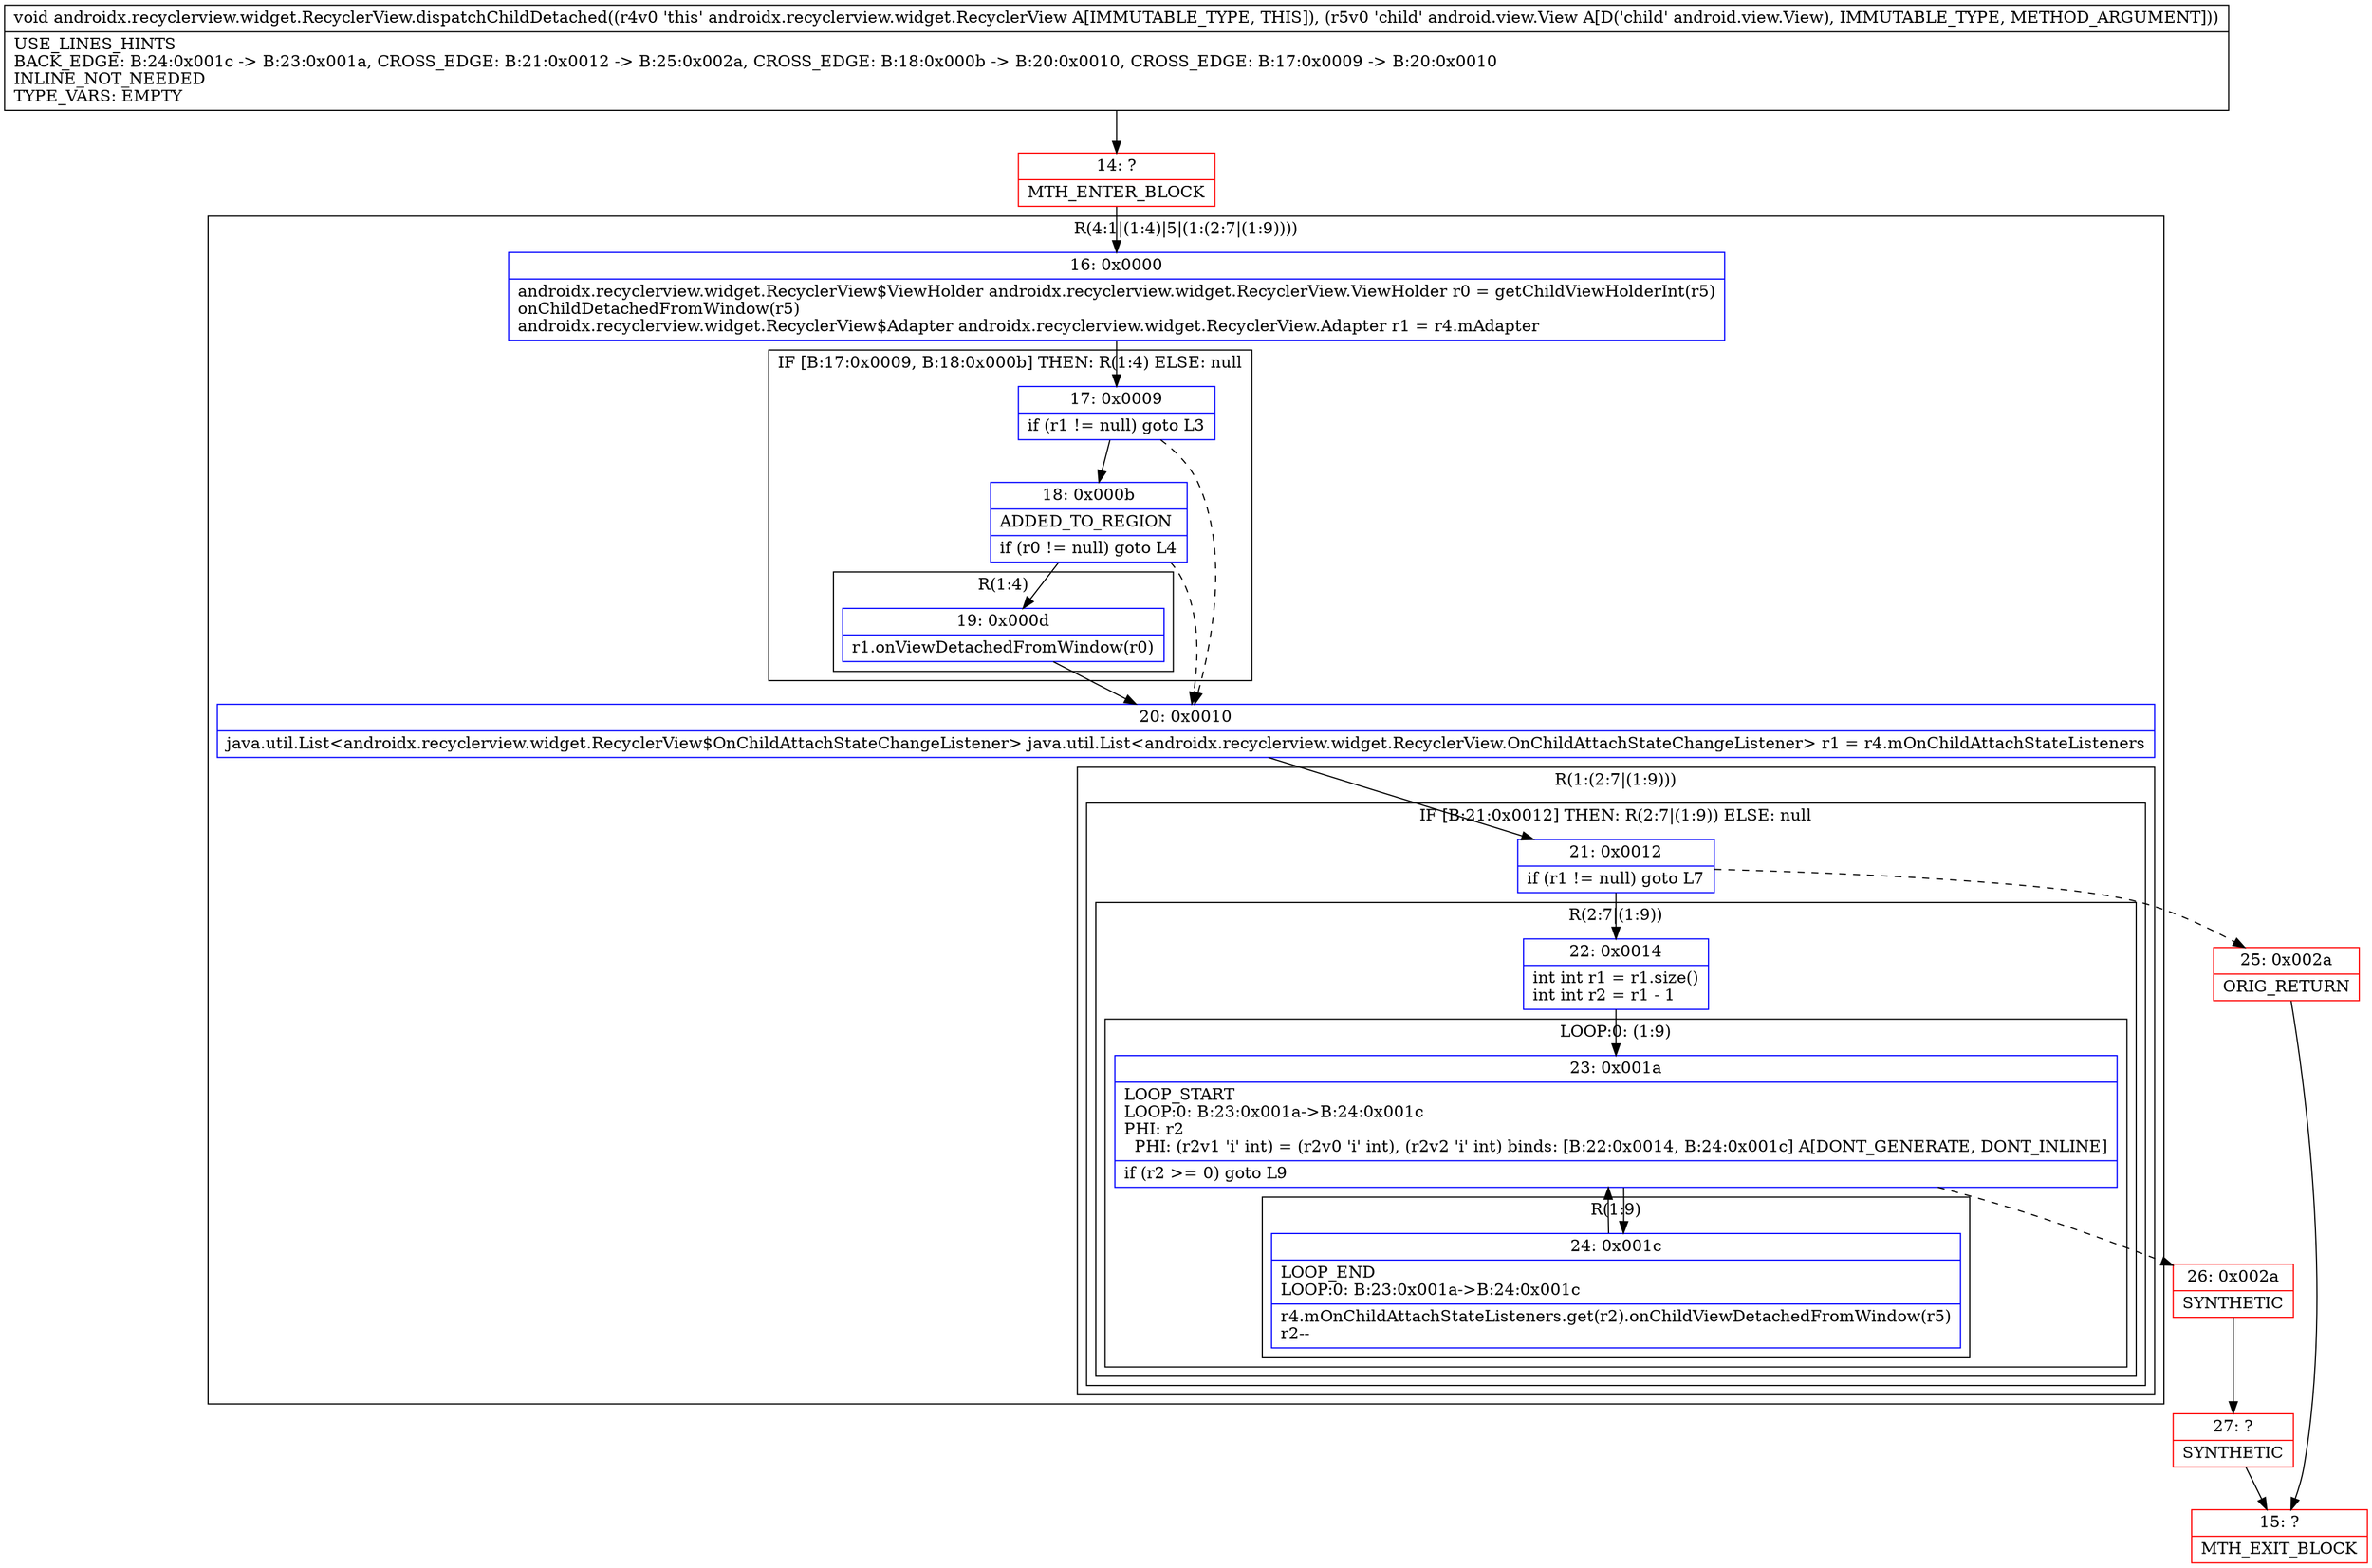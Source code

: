 digraph "CFG forandroidx.recyclerview.widget.RecyclerView.dispatchChildDetached(Landroid\/view\/View;)V" {
subgraph cluster_Region_1510351752 {
label = "R(4:1|(1:4)|5|(1:(2:7|(1:9))))";
node [shape=record,color=blue];
Node_16 [shape=record,label="{16\:\ 0x0000|androidx.recyclerview.widget.RecyclerView$ViewHolder androidx.recyclerview.widget.RecyclerView.ViewHolder r0 = getChildViewHolderInt(r5)\lonChildDetachedFromWindow(r5)\landroidx.recyclerview.widget.RecyclerView$Adapter androidx.recyclerview.widget.RecyclerView.Adapter r1 = r4.mAdapter\l}"];
subgraph cluster_IfRegion_1597666397 {
label = "IF [B:17:0x0009, B:18:0x000b] THEN: R(1:4) ELSE: null";
node [shape=record,color=blue];
Node_17 [shape=record,label="{17\:\ 0x0009|if (r1 != null) goto L3\l}"];
Node_18 [shape=record,label="{18\:\ 0x000b|ADDED_TO_REGION\l|if (r0 != null) goto L4\l}"];
subgraph cluster_Region_1208663582 {
label = "R(1:4)";
node [shape=record,color=blue];
Node_19 [shape=record,label="{19\:\ 0x000d|r1.onViewDetachedFromWindow(r0)\l}"];
}
}
Node_20 [shape=record,label="{20\:\ 0x0010|java.util.List\<androidx.recyclerview.widget.RecyclerView$OnChildAttachStateChangeListener\> java.util.List\<androidx.recyclerview.widget.RecyclerView.OnChildAttachStateChangeListener\> r1 = r4.mOnChildAttachStateListeners\l}"];
subgraph cluster_Region_1293662836 {
label = "R(1:(2:7|(1:9)))";
node [shape=record,color=blue];
subgraph cluster_IfRegion_1518380270 {
label = "IF [B:21:0x0012] THEN: R(2:7|(1:9)) ELSE: null";
node [shape=record,color=blue];
Node_21 [shape=record,label="{21\:\ 0x0012|if (r1 != null) goto L7\l}"];
subgraph cluster_Region_829539925 {
label = "R(2:7|(1:9))";
node [shape=record,color=blue];
Node_22 [shape=record,label="{22\:\ 0x0014|int int r1 = r1.size()\lint int r2 = r1 \- 1\l}"];
subgraph cluster_LoopRegion_1038468282 {
label = "LOOP:0: (1:9)";
node [shape=record,color=blue];
Node_23 [shape=record,label="{23\:\ 0x001a|LOOP_START\lLOOP:0: B:23:0x001a\-\>B:24:0x001c\lPHI: r2 \l  PHI: (r2v1 'i' int) = (r2v0 'i' int), (r2v2 'i' int) binds: [B:22:0x0014, B:24:0x001c] A[DONT_GENERATE, DONT_INLINE]\l|if (r2 \>= 0) goto L9\l}"];
subgraph cluster_Region_537032534 {
label = "R(1:9)";
node [shape=record,color=blue];
Node_24 [shape=record,label="{24\:\ 0x001c|LOOP_END\lLOOP:0: B:23:0x001a\-\>B:24:0x001c\l|r4.mOnChildAttachStateListeners.get(r2).onChildViewDetachedFromWindow(r5)\lr2\-\-\l}"];
}
}
}
}
}
}
Node_14 [shape=record,color=red,label="{14\:\ ?|MTH_ENTER_BLOCK\l}"];
Node_26 [shape=record,color=red,label="{26\:\ 0x002a|SYNTHETIC\l}"];
Node_27 [shape=record,color=red,label="{27\:\ ?|SYNTHETIC\l}"];
Node_15 [shape=record,color=red,label="{15\:\ ?|MTH_EXIT_BLOCK\l}"];
Node_25 [shape=record,color=red,label="{25\:\ 0x002a|ORIG_RETURN\l}"];
MethodNode[shape=record,label="{void androidx.recyclerview.widget.RecyclerView.dispatchChildDetached((r4v0 'this' androidx.recyclerview.widget.RecyclerView A[IMMUTABLE_TYPE, THIS]), (r5v0 'child' android.view.View A[D('child' android.view.View), IMMUTABLE_TYPE, METHOD_ARGUMENT]))  | USE_LINES_HINTS\lBACK_EDGE: B:24:0x001c \-\> B:23:0x001a, CROSS_EDGE: B:21:0x0012 \-\> B:25:0x002a, CROSS_EDGE: B:18:0x000b \-\> B:20:0x0010, CROSS_EDGE: B:17:0x0009 \-\> B:20:0x0010\lINLINE_NOT_NEEDED\lTYPE_VARS: EMPTY\l}"];
MethodNode -> Node_14;Node_16 -> Node_17;
Node_17 -> Node_18;
Node_17 -> Node_20[style=dashed];
Node_18 -> Node_19;
Node_18 -> Node_20[style=dashed];
Node_19 -> Node_20;
Node_20 -> Node_21;
Node_21 -> Node_22;
Node_21 -> Node_25[style=dashed];
Node_22 -> Node_23;
Node_23 -> Node_24;
Node_23 -> Node_26[style=dashed];
Node_24 -> Node_23;
Node_14 -> Node_16;
Node_26 -> Node_27;
Node_27 -> Node_15;
Node_25 -> Node_15;
}


